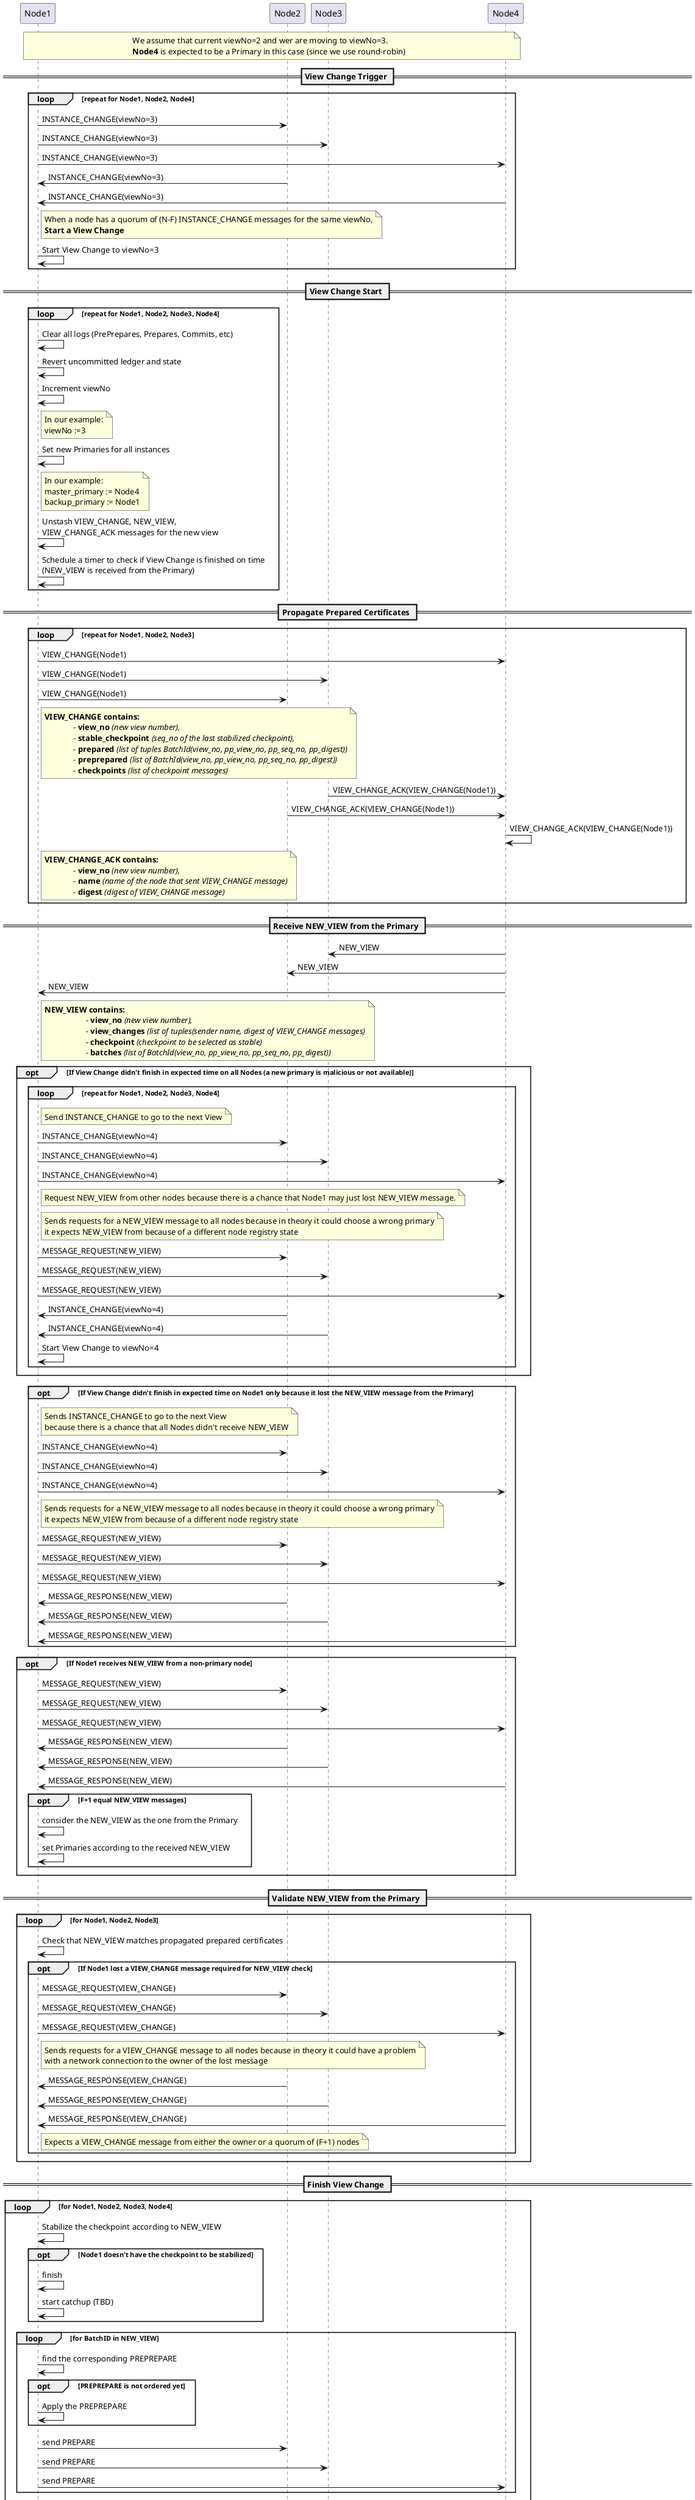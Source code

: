 @startuml
!pragma teoz true
hide footbox

participant Node1
participant Node2
participant Node3
participant Node4

note over Node1, Node4
    We assume that current viewNo=2 and wer are moving to viewNo=3.
    <b>Node4</b> is expected to be a Primary in this case (since we use round-robin)
end note

== View Change Trigger ==

loop repeat for Node1, Node2, Node4
    Node1 -> Node2: INSTANCE_CHANGE(viewNo=3)
    Node1 -> Node3: INSTANCE_CHANGE(viewNo=3)
    Node1 -> Node4: INSTANCE_CHANGE(viewNo=3)

    Node2 -> Node1: INSTANCE_CHANGE(viewNo=3)
    Node4 -> Node1: INSTANCE_CHANGE(viewNo=3)

    note right Node1
        When a node has a quorum of (N-F) INSTANCE_CHANGE messages for the same viewNo,
        <b>Start a View Change</b>
    end note

    Node1 -> Node1: Start View Change to viewNo=3
end loop



== View Change Start ==

loop repeat for Node1, Node2, Node3, Node4
    Node1 -> Node1: Clear all logs (PrePrepares, Prepares, Commits, etc)
    Node1 -> Node1: Revert uncommitted ledger and state
    Node1 -> Node1: Increment viewNo
    note right Node1
        In our example:
        viewNo :=3
    end note

    Node1 -> Node1: Set new Primaries for all instances
    note right Node1
        In our example:
        master_primary := Node4
        backup_primary := Node1
    end note

    Node1 -> Node1: Unstash VIEW_CHANGE, NEW_VIEW,\nVIEW_CHANGE_ACK messages for the new view

    Node1 -> Node1: Schedule a timer to check if View Change is finished on time\n(NEW_VIEW is received from the Primary)
end loop

== Propagate Prepared Certificates ==

loop repeat for Node1, Node2, Node3

    Node1 -> Node4: VIEW_CHANGE(Node1)
    Node1 -> Node3: VIEW_CHANGE(Node1)
    Node1 -> Node2: VIEW_CHANGE(Node1)
    note right Node1
          <b>VIEW_CHANGE contains:
                        - <b>view_no</b> <i>(new view number),
                        - <b>stable_checkpoint</b> <i>(seq_no of the last stabilized checkpoint),
                        - <b>prepared</b> <i>(list of tuples BatchId(view_no, pp_view_no, pp_seq_no, pp_digest))
                        - <b>preprepared</b> <i>(list of BatchId(view_no, pp_view_no, pp_seq_no, pp_digest))
                        - <b>checkpoints</b> <i>(list of checkpoint messages)
    end note

    Node3 -> Node4: VIEW_CHANGE_ACK(VIEW_CHANGE(Node1))
    deactivate Node3
    Node2 -> Node4: VIEW_CHANGE_ACK(VIEW_CHANGE(Node1))
    deactivate Node2
    Node4 -> Node4: VIEW_CHANGE_ACK(VIEW_CHANGE(Node1))
    deactivate Node4
    note right Node1
          <b>VIEW_CHANGE_ACK contains:
                        - <b>view_no</b> <i>(new view number),
                        - <b>name</b> <i>(name of the node that sent VIEW_CHANGE message)
                        - <b>digest</b> <i>(digest of VIEW_CHANGE message)
    end note
end loop

== Receive NEW_VIEW from the Primary ==

Node4 -> Node3: NEW_VIEW
Node4 -> Node2: NEW_VIEW
Node4 -> Node1: NEW_VIEW
note right Node1
    <b>NEW_VIEW contains:
                        - <b>view_no</b> <i>(new view number),
                        - <b>view_changes</b> <i>(list of tuples(sender name, digest of VIEW_CHANGE messages)
                        - <b>checkpoint</b> <i>(checkpoint to be selected as stable)
                        - <b>batches</b> <i>(list of BatchId(view_no, pp_view_no, pp_seq_no, pp_digest))
end note

opt If View Change didn't finish in expected time on all Nodes (a new primary is malicious or not available)
loop repeat for Node1, Node2, Node3, Node4
    note right Node1
        Send INSTANCE_CHANGE to go to the next View
    end note
    Node1 -> Node2: INSTANCE_CHANGE(viewNo=4)
    Node1 -> Node3: INSTANCE_CHANGE(viewNo=4)
    Node1 -> Node4: INSTANCE_CHANGE(viewNo=4)

    note right Node1
        Request NEW_VIEW from other nodes because there is a chance that Node1 may just lost NEW_VIEW message.
    end note
    note right Node1
        Sends requests for a NEW_VIEW message to all nodes because in theory it could choose a wrong primary
        it expects NEW_VIEW from because of a different node registry state
    end note

    Node1 -> Node2: MESSAGE_REQUEST(NEW_VIEW)
    Node1 -> Node3: MESSAGE_REQUEST(NEW_VIEW)
    Node1 -> Node4: MESSAGE_REQUEST(NEW_VIEW)

    Node2 -> Node1: INSTANCE_CHANGE(viewNo=4)
    Node3 -> Node1: INSTANCE_CHANGE(viewNo=4)

    Node1 -> Node1: Start View Change to viewNo=4
end loop
end opt

opt If View Change didn't finish in expected time on Node1 only because it lost the NEW_VIEW message from the Primary

note right Node1
    Sends INSTANCE_CHANGE to go to the next View
    because there is a chance that all Nodes didn't receive NEW_VIEW
end note
Node1 -> Node2: INSTANCE_CHANGE(viewNo=4)
Node1 -> Node3: INSTANCE_CHANGE(viewNo=4)
Node1 -> Node4: INSTANCE_CHANGE(viewNo=4)

note right Node1
    Sends requests for a NEW_VIEW message to all nodes because in theory it could choose a wrong primary
    it expects NEW_VIEW from because of a different node registry state
end note
Node1 -> Node2: MESSAGE_REQUEST(NEW_VIEW)
Node1 -> Node3: MESSAGE_REQUEST(NEW_VIEW)
Node1 -> Node4: MESSAGE_REQUEST(NEW_VIEW)

Node2 -> Node1: MESSAGE_RESPONSE(NEW_VIEW)
Node3 -> Node1: MESSAGE_RESPONSE(NEW_VIEW)
Node4 -> Node1: MESSAGE_RESPONSE(NEW_VIEW)

end opt

opt If Node1 receives NEW_VIEW from a non-primary node
Node1 -> Node2: MESSAGE_REQUEST(NEW_VIEW)
Node1 -> Node3: MESSAGE_REQUEST(NEW_VIEW)
Node1 -> Node4: MESSAGE_REQUEST(NEW_VIEW)

Node2 -> Node1: MESSAGE_RESPONSE(NEW_VIEW)
Node3 -> Node1: MESSAGE_RESPONSE(NEW_VIEW)
Node4 -> Node1: MESSAGE_RESPONSE(NEW_VIEW)

opt F+1 equal NEW_VIEW messages
    Node1 -> Node1: consider the NEW_VIEW as the one from the Primary
    Node1 -> Node1: set Primaries according to the received NEW_VIEW
end opt
end opt

== Validate NEW_VIEW from the Primary ==

loop for Node1, Node2, Node3
    Node1 -> Node1: Check that NEW_VIEW matches propagated prepared certificates
    opt If Node1 lost a VIEW_CHANGE message required for NEW_VIEW check
    Node1 -> Node2: MESSAGE_REQUEST(VIEW_CHANGE)
    Node1 -> Node3: MESSAGE_REQUEST(VIEW_CHANGE)
    Node1 -> Node4: MESSAGE_REQUEST(VIEW_CHANGE)
    note right Node1
        Sends requests for a VIEW_CHANGE message to all nodes because in theory it could have a problem
        with a network connection to the owner of the lost message
    end note

    Node2 -> Node1: MESSAGE_RESPONSE(VIEW_CHANGE)
    Node3 -> Node1: MESSAGE_RESPONSE(VIEW_CHANGE)
    Node4 -> Node1: MESSAGE_RESPONSE(VIEW_CHANGE)
    note right Node1
        Expects a VIEW_CHANGE message from either the owner or a quorum of (F+1) nodes
    end note
    end opt
end loop

== Finish View Change ==

loop for Node1, Node2, Node3, Node4
    Node1 -> Node1: Stabilize the checkpoint according to NEW_VIEW
    opt Node1 doesn't have the checkpoint to be stabilized
        Node1 -> Node1: finish
        Node1 -> Node1: start catchup (TBD)
    end opt
    loop for BatchID in NEW_VIEW
        Node1 -> Node1: find the corresponding PREPREPARE
        opt PREPREPARE is not ordered yet
            Node1 -> Node1: Apply the PREPREPARE
        end opt
        Node1 -> Node2: send PREPARE
        Node1 -> Node3: send PREPARE
        Node1 -> Node4: send PREPARE
    end loop

    opt There is at least one PREPREPARE not found for a NEW_VIEW's BatchID
        Node1 -> Node2: OLD_VIEW_PREPREPARE_REQ([PREPREPARE])
        Node1 -> Node3: OLD_VIEW_PREPREPARE_REQ([PREPREPARE])
        Node1 -> Node4: OLD_VIEW_PREPREPARE_REQ([PREPREPARE])
        note right Node1
            Sends requests for all not found PREPREPARE messages to all nodes
        end note
        Node2 -> Node1: OLD_VIEW_PREPREPARE_REP([PREPREPARE])
        Node3 -> Node1: OLD_VIEW_PREPREPARE_REP([PREPREPARE])
        Node4 -> Node1: OLD_VIEW_PREPREPARE_REP([PREPREPARE])
        note right Node1
            Node1 can trust any nodes for a PREPREPARE message because it can
            compare its digest with the expected one.
        end note
    end opt

    Node1 -> Node1: Unstash 3PC messages waiting for a new view

    Node1 -> Node1: Reset the monitor

    note right Node1
        Master Primary can start sending new PrePrepares
        once all PREPREPAREs from the old views (from NEW_VIEW msg) are applied
    end note
    Node4 -> Node1: PREPREPARE

    Node1 -> Node1: Order till the previous view prepare certificate\n(all BatchIDs from NEW_VIEW)

    Node1 -> Node1: Start ordering on backup instances


end loop







@enduml

